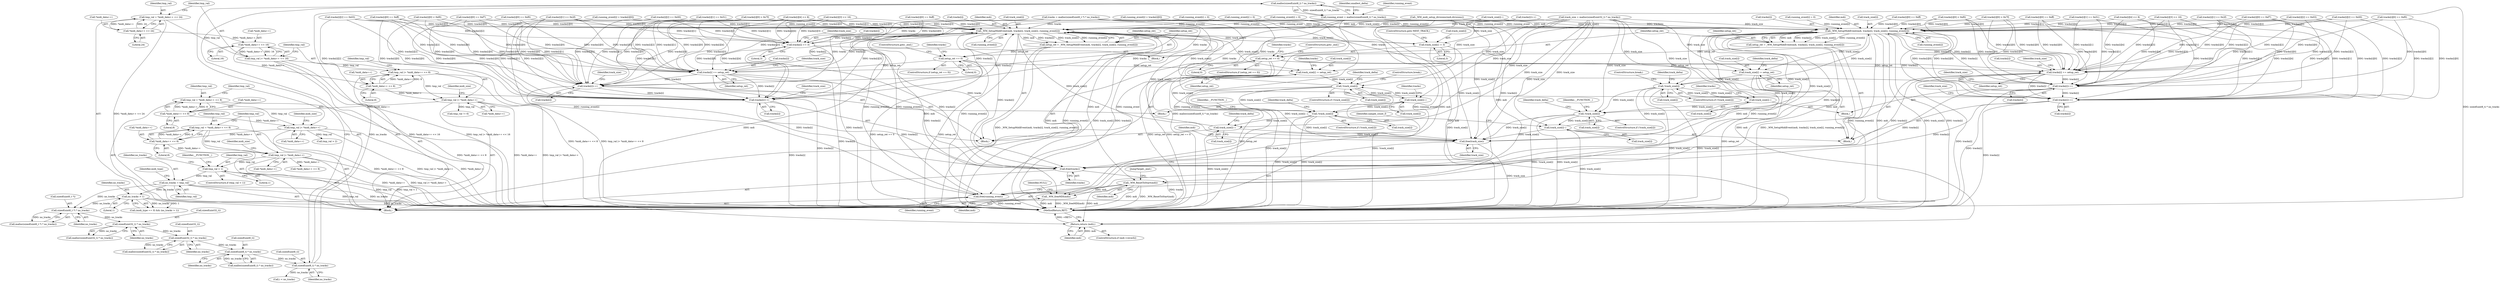 digraph "0_wildmidi_660b513d99bced8783a4a5984ac2f742c74ebbdd_1@API" {
"1000426" [label="(Call,malloc(sizeof(uint8_t) * no_tracks))"];
"1000427" [label="(Call,sizeof(uint8_t) * no_tracks)"];
"1000420" [label="(Call,sizeof(uint8_t) * no_tracks)"];
"1000413" [label="(Call,sizeof(uint32_t) * no_tracks)"];
"1000406" [label="(Call,sizeof(uint32_t) * no_tracks)"];
"1000399" [label="(Call,sizeof(uint8_t *) * no_tracks)"];
"1000337" [label="(Call,no_tracks = tmp_val)"];
"1000325" [label="(Call,tmp_val < 1)"];
"1000316" [label="(Call,tmp_val |= *midi_data++)"];
"1000309" [label="(Call,tmp_val = *midi_data++ << 8)"];
"1000311" [label="(Call,*midi_data++ << 8)"];
"1000285" [label="(Call,tmp_val |= *midi_data++)"];
"1000278" [label="(Call,tmp_val = *midi_data++ << 8)"];
"1000280" [label="(Call,*midi_data++ << 8)"];
"1000257" [label="(Call,tmp_val |= *midi_data++)"];
"1000250" [label="(Call,tmp_val |= *midi_data++ << 8)"];
"1000243" [label="(Call,tmp_val |= *midi_data++ << 16)"];
"1000236" [label="(Call,tmp_val = *midi_data++ << 24)"];
"1000238" [label="(Call,*midi_data++ << 24)"];
"1000245" [label="(Call,*midi_data++ << 16)"];
"1000252" [label="(Call,*midi_data++ << 8)"];
"1000345" [label="(Call,no_tracks > 1)"];
"1000424" [label="(Call,running_event = malloc(sizeof(uint8_t) * no_tracks))"];
"1000784" [label="(Call,_WM_SetupMidiEvent(mdi, tracks[i], track_size[i], running_event[i]))"];
"1000782" [label="(Call,setup_ret = _WM_SetupMidiEvent(mdi, tracks[i], track_size[i], running_event[i]))"];
"1000796" [label="(Call,setup_ret == 0)"];
"1000955" [label="(Call,tracks[i] += setup_ret)"];
"1000997" [label="(Call,tracks[i]++)"];
"1001040" [label="(Call,tracks[i]++)"];
"1001519" [label="(Call,free(tracks))"];
"1000960" [label="(Call,track_size[i] -= setup_ret)"];
"1000976" [label="(Call,!track_size[i])"];
"1001001" [label="(Call,track_size[i]--)"];
"1001012" [label="(Call,!track_size[i])"];
"1001044" [label="(Call,track_size[i]--)"];
"1001521" [label="(Call,free(track_size))"];
"1000884" [label="(Call,tracks[i] += 3)"];
"1000889" [label="(Call,track_size[i] -= 3)"];
"1001508" [label="(Call,_WM_ResetToStart(mdi))"];
"1001527" [label="(Return,return (mdi);)"];
"1001529" [label="(Call,_WM_freeMDI(mdi))"];
"1001517" [label="(Call,free(running_event))"];
"1001147" [label="(Call,_WM_SetupMidiEvent(mdi, tracks[i], track_size[i], running_event[i]))"];
"1001145" [label="(Call,setup_ret = _WM_SetupMidiEvent(mdi, tracks[i], track_size[i], running_event[i]))"];
"1001159" [label="(Call,setup_ret == 0)"];
"1001306" [label="(Call,tracks[i] += setup_ret)"];
"1001353" [label="(Call,tracks[i]++)"];
"1001396" [label="(Call,tracks[i]++)"];
"1001311" [label="(Call,track_size[i] -= setup_ret)"];
"1001332" [label="(Call,!track_size[i])"];
"1001357" [label="(Call,track_size[i]--)"];
"1001368" [label="(Call,!track_size[i])"];
"1001400" [label="(Call,track_size[i]--)"];
"1000423" [label="(Identifier,no_tracks)"];
"1000869" [label="(Call,tracks[i][2] == 0x00)"];
"1000263" [label="(Identifier,midi_size)"];
"1001519" [label="(Call,free(tracks))"];
"1001525" [label="(Identifier,mdi)"];
"1001160" [label="(Identifier,setup_ret)"];
"1001312" [label="(Call,track_size[i])"];
"1000249" [label="(Literal,16)"];
"1000245" [label="(Call,*midi_data++ << 16)"];
"1000393" [label="(Call,_WM_midi_setup_divisions(mdi,divisions))"];
"1000645" [label="(Call,track_size[i]--)"];
"1000960" [label="(Call,track_size[i] -= setup_ret)"];
"1001147" [label="(Call,_WM_SetupMidiEvent(mdi, tracks[i], track_size[i], running_event[i]))"];
"1000257" [label="(Call,tmp_val |= *midi_data++)"];
"1000250" [label="(Call,tmp_val |= *midi_data++ << 8)"];
"1001201" [label="(Call,tracks[i][0] == 0xf7)"];
"1001520" [label="(Identifier,tracks)"];
"1000280" [label="(Call,*midi_data++ << 8)"];
"1000406" [label="(Call,sizeof(uint32_t) * no_tracks)"];
"1001148" [label="(Identifier,mdi)"];
"1001530" [label="(Identifier,mdi)"];
"1000266" [label="(Call,tmp_val != 6)"];
"1001152" [label="(Call,track_size[i])"];
"1001527" [label="(Return,return (mdi);)"];
"1001333" [label="(Call,track_size[i])"];
"1001358" [label="(Call,track_size[i])"];
"1000291" [label="(Identifier,midi_size)"];
"1000831" [label="(Call,tracks[i][0] == 0xf0)"];
"1001217" [label="(Call,tracks[i][0] == 0xff)"];
"1000281" [label="(Call,*midi_data++)"];
"1001149" [label="(Call,tracks[i])"];
"1001050" [label="(Identifier,track_delta)"];
"1000407" [label="(Call,sizeof(uint32_t))"];
"1000795" [label="(ControlStructure,if (setup_ret == 0))"];
"1001026" [label="(Identifier,track_delta)"];
"1000345" [label="(Call,no_tracks > 1)"];
"1000854" [label="(Call,tracks[i][0] == 0xff)"];
"1000396" [label="(Call,tracks = malloc(sizeof(uint8_t *) * no_tracks))"];
"1000398" [label="(Call,malloc(sizeof(uint8_t *) * no_tracks))"];
"1000312" [label="(Call,*midi_data++)"];
"1000239" [label="(Call,*midi_data++)"];
"1001257" [label="(Call,tracks[i][1] == 0x51)"];
"1000419" [label="(Call,malloc(sizeof(uint8_t) * no_tracks))"];
"1000426" [label="(Call,malloc(sizeof(uint8_t) * no_tracks))"];
"1000278" [label="(Call,tmp_val = *midi_data++ << 8)"];
"1000898" [label="(Call,tracks[i][0] == 0xff)"];
"1000964" [label="(Identifier,setup_ret)"];
"1001523" [label="(ControlStructure,if (mdi->reverb))"];
"1000327" [label="(Literal,1)"];
"1000876" [label="(Block,)"];
"1000438" [label="(Call,i < no_tracks)"];
"1000789" [label="(Call,track_size[i])"];
"1001400" [label="(Call,track_size[i]--)"];
"1001405" [label="(Identifier,sample_count_f)"];
"1000805" [label="(Identifier,tracks)"];
"1001012" [label="(Call,!track_size[i])"];
"1000123" [label="(Block,)"];
"1001144" [label="(Block,)"];
"1000974" [label="(Block,)"];
"1001018" [label="(Identifier,__FUNCTION__)"];
"1000430" [label="(Identifier,no_tracks)"];
"1001310" [label="(Identifier,setup_ret)"];
"1001509" [label="(Identifier,mdi)"];
"1000959" [label="(Identifier,setup_ret)"];
"1000243" [label="(Call,tmp_val |= *midi_data++ << 16)"];
"1000961" [label="(Call,track_size[i])"];
"1001264" [label="(Call,tracks[i][2] == 0x03)"];
"1000913" [label="(Call,tracks[i][2] == 0x03)"];
"1001521" [label="(Call,free(track_size))"];
"1001040" [label="(Call,tracks[i]++)"];
"1000294" [label="(Call,tmp_val > 2)"];
"1001396" [label="(Call,tracks[i]++)"];
"1001163" [label="(ControlStructure,goto _end;)"];
"1000782" [label="(Call,setup_ret = _WM_SetupMidiEvent(mdi, tracks[i], track_size[i], running_event[i]))"];
"1000286" [label="(Identifier,tmp_val)"];
"1000784" [label="(Call,_WM_SetupMidiEvent(mdi, tracks[i], track_size[i], running_event[i]))"];
"1000811" [label="(Call,tracks[i][0] < 0xf0)"];
"1001138" [label="(Call,running_event[i] = 0)"];
"1001354" [label="(Call,tracks[i])"];
"1001339" [label="(Identifier,track_delta)"];
"1001311" [label="(Call,track_size[i] -= setup_ret)"];
"1000339" [label="(Identifier,tmp_val)"];
"1000236" [label="(Call,tmp_val = *midi_data++ << 24)"];
"1000309" [label="(Call,tmp_val = *midi_data++ << 8)"];
"1001155" [label="(Call,running_event[i])"];
"1000889" [label="(Call,track_size[i] -= 3)"];
"1001533" [label="(MethodReturn,RET)"];
"1000318" [label="(Call,*midi_data++)"];
"1000862" [label="(Call,tracks[i][1] == 0x2f)"];
"1000412" [label="(Call,malloc(sizeof(uint32_t) * no_tracks))"];
"1001528" [label="(Identifier,mdi)"];
"1001161" [label="(Literal,0)"];
"1000427" [label="(Call,sizeof(uint8_t) * no_tracks)"];
"1000432" [label="(Identifier,smallest_delta)"];
"1000359" [label="(Call,*midi_data++ << 8)"];
"1000346" [label="(Identifier,no_tracks)"];
"1000399" [label="(Call,sizeof(uint8_t *) * no_tracks)"];
"1000284" [label="(Literal,8)"];
"1001307" [label="(Call,tracks[i])"];
"1000343" [label="(Identifier,midi_type)"];
"1000287" [label="(Call,*midi_data++)"];
"1001529" [label="(Call,_WM_freeMDI(mdi))"];
"1000259" [label="(Call,*midi_data++)"];
"1001397" [label="(Call,tracks[i])"];
"1001401" [label="(Call,track_size[i])"];
"1000797" [label="(Identifier,setup_ret)"];
"1001174" [label="(Call,tracks[i][0] < 0xf0)"];
"1000244" [label="(Identifier,tmp_val)"];
"1000237" [label="(Identifier,tmp_val)"];
"1000846" [label="(Call,running_event[i] = 0)"];
"1000421" [label="(Call,sizeof(uint8_t))"];
"1000906" [label="(Call,tracks[i][1] == 0x51)"];
"1001306" [label="(Call,tracks[i] += setup_ret)"];
"1000975" [label="(ControlStructure,if (!track_size[i]))"];
"1001045" [label="(Call,track_size[i])"];
"1001165" [label="(Call,tracks[i][0] > 0x7f)"];
"1000890" [label="(Call,track_size[i])"];
"1000251" [label="(Identifier,tmp_val)"];
"1001249" [label="(Call,tracks[i][0] == 0xff)"];
"1000324" [label="(ControlStructure,if (tmp_val < 1))"];
"1000403" [label="(Call,track_size = malloc(sizeof(uint32_t) * no_tracks))"];
"1001283" [label="(Call,tracks[i][4] << 8)"];
"1001159" [label="(Call,setup_ret == 0)"];
"1000792" [label="(Call,running_event[i])"];
"1001359" [label="(Identifier,track_size)"];
"1001041" [label="(Call,tracks[i])"];
"1000311" [label="(Call,*midi_data++ << 8)"];
"1001364" [label="(Identifier,tracks)"];
"1001368" [label="(Call,!track_size[i])"];
"1000424" [label="(Call,running_event = malloc(sizeof(uint8_t) * no_tracks))"];
"1000413" [label="(Call,sizeof(uint32_t) * no_tracks)"];
"1001001" [label="(Call,track_size[i]--)"];
"1000315" [label="(Literal,8)"];
"1000279" [label="(Identifier,tmp_val)"];
"1000317" [label="(Identifier,tmp_val)"];
"1000786" [label="(Call,tracks[i])"];
"1000800" [label="(ControlStructure,goto _end;)"];
"1001331" [label="(ControlStructure,if (!track_size[i]))"];
"1000798" [label="(Literal,0)"];
"1001046" [label="(Identifier,track_size)"];
"1001275" [label="(Call,tracks[i][3] << 16)"];
"1000641" [label="(Call,tracks[i]++)"];
"1001510" [label="(JumpTarget,_end:)"];
"1001044" [label="(Call,track_size[i]--)"];
"1000891" [label="(Identifier,track_size)"];
"1000256" [label="(Literal,8)"];
"1000338" [label="(Identifier,no_tracks)"];
"1000330" [label="(Identifier,__FUNCTION__)"];
"1000322" [label="(Identifier,midi_size)"];
"1000888" [label="(Literal,3)"];
"1000783" [label="(Identifier,setup_ret)"];
"1001532" [label="(Identifier,NULL)"];
"1000956" [label="(Call,tracks[i])"];
"1001313" [label="(Identifier,track_size)"];
"1000583" [label="(Call,running_event[i] = 0)"];
"1001382" [label="(Identifier,track_delta)"];
"1000310" [label="(Identifier,tmp_val)"];
"1001318" [label="(Identifier,track_delta)"];
"1000819" [label="(Call,running_event[i] = tracks[i][0])"];
"1001332" [label="(Call,!track_size[i])"];
"1001402" [label="(Identifier,track_size)"];
"1001146" [label="(Identifier,setup_ret)"];
"1000983" [label="(Identifier,track_delta)"];
"1001225" [label="(Call,tracks[i][1] == 0x2f)"];
"1000932" [label="(Call,tracks[i][4] << 8)"];
"1001002" [label="(Call,track_size[i])"];
"1000325" [label="(Call,tmp_val < 1)"];
"1000796" [label="(Call,setup_ret == 0)"];
"1000977" [label="(Call,track_size[i])"];
"1000409" [label="(Identifier,no_tracks)"];
"1000253" [label="(Call,*midi_data++)"];
"1001336" [label="(ControlStructure,break;)"];
"1001315" [label="(Identifier,setup_ret)"];
"1001357" [label="(Call,track_size[i]--)"];
"1001517" [label="(Call,free(running_event))"];
"1001330" [label="(Block,)"];
"1001518" [label="(Identifier,running_event)"];
"1000246" [label="(Call,*midi_data++)"];
"1001168" [label="(Identifier,tracks)"];
"1000969" [label="(Identifier,tracks)"];
"1000781" [label="(Block,)"];
"1000976" [label="(Call,!track_size[i])"];
"1001232" [label="(Call,tracks[i][2] == 0x00)"];
"1000326" [label="(Identifier,tmp_val)"];
"1001367" [label="(ControlStructure,if (!track_size[i]))"];
"1000980" [label="(ControlStructure,break;)"];
"1000894" [label="(ControlStructure,goto NEXT_TRACK;)"];
"1000785" [label="(Identifier,mdi)"];
"1001158" [label="(ControlStructure,if (setup_ret == 0))"];
"1000425" [label="(Identifier,running_event)"];
"1000416" [label="(Identifier,no_tracks)"];
"1000924" [label="(Call,tracks[i][3] << 16)"];
"1001194" [label="(Call,tracks[i][0] == 0xf0)"];
"1000402" [label="(Identifier,no_tracks)"];
"1000884" [label="(Call,tracks[i] += 3)"];
"1000893" [label="(Literal,3)"];
"1000838" [label="(Call,tracks[i][0] == 0xf7)"];
"1001013" [label="(Call,track_size[i])"];
"1001008" [label="(Identifier,tracks)"];
"1000242" [label="(Literal,24)"];
"1000802" [label="(Call,tracks[i][0] > 0x7f)"];
"1000962" [label="(Identifier,track_size)"];
"1000258" [label="(Identifier,tmp_val)"];
"1000885" [label="(Call,tracks[i])"];
"1001508" [label="(Call,_WM_ResetToStart(mdi))"];
"1000341" [label="(Call,(midi_type == 0) && (no_tracks > 1))"];
"1001011" [label="(ControlStructure,if (!track_size[i]))"];
"1001374" [label="(Identifier,__FUNCTION__)"];
"1000428" [label="(Call,sizeof(uint8_t))"];
"1001182" [label="(Call,running_event[i] = tracks[i][0])"];
"1000238" [label="(Call,*midi_data++ << 24)"];
"1001353" [label="(Call,tracks[i]++)"];
"1000400" [label="(Call,sizeof(uint8_t *))"];
"1000337" [label="(Call,no_tracks = tmp_val)"];
"1000347" [label="(Literal,1)"];
"1001522" [label="(Identifier,track_size)"];
"1000414" [label="(Call,sizeof(uint32_t))"];
"1000316" [label="(Call,tmp_val |= *midi_data++)"];
"1000285" [label="(Call,tmp_val |= *midi_data++)"];
"1000252" [label="(Call,*midi_data++ << 8)"];
"1000997" [label="(Call,tracks[i]++)"];
"1001369" [label="(Call,track_size[i])"];
"1001145" [label="(Call,setup_ret = _WM_SetupMidiEvent(mdi, tracks[i], track_size[i], running_event[i]))"];
"1001209" [label="(Call,running_event[i] = 0)"];
"1000420" [label="(Call,sizeof(uint8_t) * no_tracks)"];
"1000998" [label="(Call,tracks[i])"];
"1000955" [label="(Call,tracks[i] += setup_ret)"];
"1001003" [label="(Identifier,track_size)"];
"1000405" [label="(Call,malloc(sizeof(uint32_t) * no_tracks))"];
"1000426" -> "1000424"  [label="AST: "];
"1000426" -> "1000427"  [label="CFG: "];
"1000427" -> "1000426"  [label="AST: "];
"1000424" -> "1000426"  [label="CFG: "];
"1000426" -> "1001533"  [label="DDG: sizeof(uint8_t) * no_tracks"];
"1000426" -> "1000424"  [label="DDG: sizeof(uint8_t) * no_tracks"];
"1000427" -> "1000426"  [label="DDG: no_tracks"];
"1000427" -> "1000430"  [label="CFG: "];
"1000428" -> "1000427"  [label="AST: "];
"1000430" -> "1000427"  [label="AST: "];
"1000420" -> "1000427"  [label="DDG: no_tracks"];
"1000427" -> "1000438"  [label="DDG: no_tracks"];
"1000420" -> "1000419"  [label="AST: "];
"1000420" -> "1000423"  [label="CFG: "];
"1000421" -> "1000420"  [label="AST: "];
"1000423" -> "1000420"  [label="AST: "];
"1000419" -> "1000420"  [label="CFG: "];
"1000420" -> "1000419"  [label="DDG: no_tracks"];
"1000413" -> "1000420"  [label="DDG: no_tracks"];
"1000413" -> "1000412"  [label="AST: "];
"1000413" -> "1000416"  [label="CFG: "];
"1000414" -> "1000413"  [label="AST: "];
"1000416" -> "1000413"  [label="AST: "];
"1000412" -> "1000413"  [label="CFG: "];
"1000413" -> "1000412"  [label="DDG: no_tracks"];
"1000406" -> "1000413"  [label="DDG: no_tracks"];
"1000406" -> "1000405"  [label="AST: "];
"1000406" -> "1000409"  [label="CFG: "];
"1000407" -> "1000406"  [label="AST: "];
"1000409" -> "1000406"  [label="AST: "];
"1000405" -> "1000406"  [label="CFG: "];
"1000406" -> "1000405"  [label="DDG: no_tracks"];
"1000399" -> "1000406"  [label="DDG: no_tracks"];
"1000399" -> "1000398"  [label="AST: "];
"1000399" -> "1000402"  [label="CFG: "];
"1000400" -> "1000399"  [label="AST: "];
"1000402" -> "1000399"  [label="AST: "];
"1000398" -> "1000399"  [label="CFG: "];
"1000399" -> "1000398"  [label="DDG: no_tracks"];
"1000337" -> "1000399"  [label="DDG: no_tracks"];
"1000345" -> "1000399"  [label="DDG: no_tracks"];
"1000337" -> "1000123"  [label="AST: "];
"1000337" -> "1000339"  [label="CFG: "];
"1000338" -> "1000337"  [label="AST: "];
"1000339" -> "1000337"  [label="AST: "];
"1000343" -> "1000337"  [label="CFG: "];
"1000337" -> "1001533"  [label="DDG: tmp_val"];
"1000337" -> "1001533"  [label="DDG: no_tracks"];
"1000325" -> "1000337"  [label="DDG: tmp_val"];
"1000337" -> "1000345"  [label="DDG: no_tracks"];
"1000325" -> "1000324"  [label="AST: "];
"1000325" -> "1000327"  [label="CFG: "];
"1000326" -> "1000325"  [label="AST: "];
"1000327" -> "1000325"  [label="AST: "];
"1000330" -> "1000325"  [label="CFG: "];
"1000338" -> "1000325"  [label="CFG: "];
"1000325" -> "1001533"  [label="DDG: tmp_val"];
"1000325" -> "1001533"  [label="DDG: tmp_val < 1"];
"1000316" -> "1000325"  [label="DDG: tmp_val"];
"1000316" -> "1000123"  [label="AST: "];
"1000316" -> "1000318"  [label="CFG: "];
"1000317" -> "1000316"  [label="AST: "];
"1000318" -> "1000316"  [label="AST: "];
"1000322" -> "1000316"  [label="CFG: "];
"1000316" -> "1001533"  [label="DDG: *midi_data++"];
"1000316" -> "1001533"  [label="DDG: tmp_val |= *midi_data++"];
"1000309" -> "1000316"  [label="DDG: tmp_val"];
"1000311" -> "1000316"  [label="DDG: *midi_data++"];
"1000316" -> "1000359"  [label="DDG: *midi_data++"];
"1000309" -> "1000123"  [label="AST: "];
"1000309" -> "1000311"  [label="CFG: "];
"1000310" -> "1000309"  [label="AST: "];
"1000311" -> "1000309"  [label="AST: "];
"1000317" -> "1000309"  [label="CFG: "];
"1000309" -> "1001533"  [label="DDG: *midi_data++ << 8"];
"1000311" -> "1000309"  [label="DDG: *midi_data++"];
"1000311" -> "1000309"  [label="DDG: 8"];
"1000311" -> "1000315"  [label="CFG: "];
"1000312" -> "1000311"  [label="AST: "];
"1000315" -> "1000311"  [label="AST: "];
"1000285" -> "1000311"  [label="DDG: *midi_data++"];
"1000285" -> "1000123"  [label="AST: "];
"1000285" -> "1000287"  [label="CFG: "];
"1000286" -> "1000285"  [label="AST: "];
"1000287" -> "1000285"  [label="AST: "];
"1000291" -> "1000285"  [label="CFG: "];
"1000285" -> "1001533"  [label="DDG: tmp_val |= *midi_data++"];
"1000285" -> "1001533"  [label="DDG: *midi_data++"];
"1000278" -> "1000285"  [label="DDG: tmp_val"];
"1000280" -> "1000285"  [label="DDG: *midi_data++"];
"1000285" -> "1000294"  [label="DDG: tmp_val"];
"1000278" -> "1000123"  [label="AST: "];
"1000278" -> "1000280"  [label="CFG: "];
"1000279" -> "1000278"  [label="AST: "];
"1000280" -> "1000278"  [label="AST: "];
"1000286" -> "1000278"  [label="CFG: "];
"1000278" -> "1001533"  [label="DDG: *midi_data++ << 8"];
"1000280" -> "1000278"  [label="DDG: *midi_data++"];
"1000280" -> "1000278"  [label="DDG: 8"];
"1000280" -> "1000284"  [label="CFG: "];
"1000281" -> "1000280"  [label="AST: "];
"1000284" -> "1000280"  [label="AST: "];
"1000257" -> "1000280"  [label="DDG: *midi_data++"];
"1000257" -> "1000123"  [label="AST: "];
"1000257" -> "1000259"  [label="CFG: "];
"1000258" -> "1000257"  [label="AST: "];
"1000259" -> "1000257"  [label="AST: "];
"1000263" -> "1000257"  [label="CFG: "];
"1000257" -> "1001533"  [label="DDG: *midi_data++"];
"1000257" -> "1001533"  [label="DDG: tmp_val |= *midi_data++"];
"1000250" -> "1000257"  [label="DDG: tmp_val"];
"1000252" -> "1000257"  [label="DDG: *midi_data++"];
"1000257" -> "1000266"  [label="DDG: tmp_val"];
"1000250" -> "1000123"  [label="AST: "];
"1000250" -> "1000252"  [label="CFG: "];
"1000251" -> "1000250"  [label="AST: "];
"1000252" -> "1000250"  [label="AST: "];
"1000258" -> "1000250"  [label="CFG: "];
"1000250" -> "1001533"  [label="DDG: *midi_data++ << 8"];
"1000250" -> "1001533"  [label="DDG: tmp_val |= *midi_data++ << 8"];
"1000243" -> "1000250"  [label="DDG: tmp_val"];
"1000252" -> "1000250"  [label="DDG: *midi_data++"];
"1000252" -> "1000250"  [label="DDG: 8"];
"1000243" -> "1000123"  [label="AST: "];
"1000243" -> "1000245"  [label="CFG: "];
"1000244" -> "1000243"  [label="AST: "];
"1000245" -> "1000243"  [label="AST: "];
"1000251" -> "1000243"  [label="CFG: "];
"1000243" -> "1001533"  [label="DDG: *midi_data++ << 16"];
"1000243" -> "1001533"  [label="DDG: tmp_val |= *midi_data++ << 16"];
"1000236" -> "1000243"  [label="DDG: tmp_val"];
"1000245" -> "1000243"  [label="DDG: *midi_data++"];
"1000245" -> "1000243"  [label="DDG: 16"];
"1000236" -> "1000123"  [label="AST: "];
"1000236" -> "1000238"  [label="CFG: "];
"1000237" -> "1000236"  [label="AST: "];
"1000238" -> "1000236"  [label="AST: "];
"1000244" -> "1000236"  [label="CFG: "];
"1000236" -> "1001533"  [label="DDG: *midi_data++ << 24"];
"1000238" -> "1000236"  [label="DDG: *midi_data++"];
"1000238" -> "1000236"  [label="DDG: 24"];
"1000238" -> "1000242"  [label="CFG: "];
"1000239" -> "1000238"  [label="AST: "];
"1000242" -> "1000238"  [label="AST: "];
"1000238" -> "1000245"  [label="DDG: *midi_data++"];
"1000245" -> "1000249"  [label="CFG: "];
"1000246" -> "1000245"  [label="AST: "];
"1000249" -> "1000245"  [label="AST: "];
"1000245" -> "1000252"  [label="DDG: *midi_data++"];
"1000252" -> "1000256"  [label="CFG: "];
"1000253" -> "1000252"  [label="AST: "];
"1000256" -> "1000252"  [label="AST: "];
"1000345" -> "1000341"  [label="AST: "];
"1000345" -> "1000347"  [label="CFG: "];
"1000346" -> "1000345"  [label="AST: "];
"1000347" -> "1000345"  [label="AST: "];
"1000341" -> "1000345"  [label="CFG: "];
"1000345" -> "1001533"  [label="DDG: no_tracks"];
"1000345" -> "1000341"  [label="DDG: no_tracks"];
"1000345" -> "1000341"  [label="DDG: 1"];
"1000424" -> "1000123"  [label="AST: "];
"1000425" -> "1000424"  [label="AST: "];
"1000432" -> "1000424"  [label="CFG: "];
"1000424" -> "1001533"  [label="DDG: malloc(sizeof(uint8_t) * no_tracks)"];
"1000424" -> "1000784"  [label="DDG: running_event"];
"1000424" -> "1001147"  [label="DDG: running_event"];
"1000424" -> "1001517"  [label="DDG: running_event"];
"1000784" -> "1000782"  [label="AST: "];
"1000784" -> "1000792"  [label="CFG: "];
"1000785" -> "1000784"  [label="AST: "];
"1000786" -> "1000784"  [label="AST: "];
"1000789" -> "1000784"  [label="AST: "];
"1000792" -> "1000784"  [label="AST: "];
"1000782" -> "1000784"  [label="CFG: "];
"1000784" -> "1001533"  [label="DDG: mdi"];
"1000784" -> "1001533"  [label="DDG: running_event[i]"];
"1000784" -> "1001533"  [label="DDG: track_size[i]"];
"1000784" -> "1001533"  [label="DDG: tracks[i]"];
"1000784" -> "1000782"  [label="DDG: mdi"];
"1000784" -> "1000782"  [label="DDG: tracks[i]"];
"1000784" -> "1000782"  [label="DDG: track_size[i]"];
"1000784" -> "1000782"  [label="DDG: running_event[i]"];
"1000393" -> "1000784"  [label="DDG: mdi"];
"1000802" -> "1000784"  [label="DDG: tracks[i][0]"];
"1000997" -> "1000784"  [label="DDG: tracks[i]"];
"1000869" -> "1000784"  [label="DDG: tracks[i][2]"];
"1000924" -> "1000784"  [label="DDG: tracks[i][3]"];
"1000884" -> "1000784"  [label="DDG: tracks[i]"];
"1000831" -> "1000784"  [label="DDG: tracks[i][0]"];
"1000862" -> "1000784"  [label="DDG: tracks[i][1]"];
"1000641" -> "1000784"  [label="DDG: tracks[i]"];
"1000955" -> "1000784"  [label="DDG: tracks[i]"];
"1001040" -> "1000784"  [label="DDG: tracks[i]"];
"1000396" -> "1000784"  [label="DDG: tracks"];
"1000898" -> "1000784"  [label="DDG: tracks[i][0]"];
"1000906" -> "1000784"  [label="DDG: tracks[i][1]"];
"1000854" -> "1000784"  [label="DDG: tracks[i][0]"];
"1000932" -> "1000784"  [label="DDG: tracks[i][4]"];
"1000838" -> "1000784"  [label="DDG: tracks[i][0]"];
"1000913" -> "1000784"  [label="DDG: tracks[i][2]"];
"1000811" -> "1000784"  [label="DDG: tracks[i][0]"];
"1000645" -> "1000784"  [label="DDG: track_size[i]"];
"1001044" -> "1000784"  [label="DDG: track_size[i]"];
"1000403" -> "1000784"  [label="DDG: track_size"];
"1000976" -> "1000784"  [label="DDG: track_size[i]"];
"1000889" -> "1000784"  [label="DDG: track_size[i]"];
"1000819" -> "1000784"  [label="DDG: running_event[i]"];
"1000583" -> "1000784"  [label="DDG: running_event[i]"];
"1000846" -> "1000784"  [label="DDG: running_event[i]"];
"1000784" -> "1000884"  [label="DDG: tracks[i]"];
"1000784" -> "1000889"  [label="DDG: track_size[i]"];
"1000784" -> "1000955"  [label="DDG: tracks[i]"];
"1000784" -> "1000960"  [label="DDG: track_size[i]"];
"1000784" -> "1001508"  [label="DDG: mdi"];
"1000784" -> "1001517"  [label="DDG: running_event[i]"];
"1000784" -> "1001519"  [label="DDG: tracks[i]"];
"1000784" -> "1001521"  [label="DDG: track_size[i]"];
"1000784" -> "1001527"  [label="DDG: mdi"];
"1000784" -> "1001529"  [label="DDG: mdi"];
"1000782" -> "1000781"  [label="AST: "];
"1000783" -> "1000782"  [label="AST: "];
"1000797" -> "1000782"  [label="CFG: "];
"1000782" -> "1001533"  [label="DDG: _WM_SetupMidiEvent(mdi, tracks[i], track_size[i], running_event[i])"];
"1000782" -> "1000796"  [label="DDG: setup_ret"];
"1000796" -> "1000795"  [label="AST: "];
"1000796" -> "1000798"  [label="CFG: "];
"1000797" -> "1000796"  [label="AST: "];
"1000798" -> "1000796"  [label="AST: "];
"1000800" -> "1000796"  [label="CFG: "];
"1000805" -> "1000796"  [label="CFG: "];
"1000796" -> "1001533"  [label="DDG: setup_ret == 0"];
"1000796" -> "1001533"  [label="DDG: setup_ret"];
"1000796" -> "1000955"  [label="DDG: setup_ret"];
"1000796" -> "1000960"  [label="DDG: setup_ret"];
"1000955" -> "1000781"  [label="AST: "];
"1000955" -> "1000959"  [label="CFG: "];
"1000956" -> "1000955"  [label="AST: "];
"1000959" -> "1000955"  [label="AST: "];
"1000962" -> "1000955"  [label="CFG: "];
"1000955" -> "1001533"  [label="DDG: tracks[i]"];
"1000396" -> "1000955"  [label="DDG: tracks"];
"1000802" -> "1000955"  [label="DDG: tracks[i][0]"];
"1000869" -> "1000955"  [label="DDG: tracks[i][2]"];
"1000924" -> "1000955"  [label="DDG: tracks[i][3]"];
"1000831" -> "1000955"  [label="DDG: tracks[i][0]"];
"1000932" -> "1000955"  [label="DDG: tracks[i][4]"];
"1000862" -> "1000955"  [label="DDG: tracks[i][1]"];
"1000898" -> "1000955"  [label="DDG: tracks[i][0]"];
"1000906" -> "1000955"  [label="DDG: tracks[i][1]"];
"1000838" -> "1000955"  [label="DDG: tracks[i][0]"];
"1000913" -> "1000955"  [label="DDG: tracks[i][2]"];
"1000811" -> "1000955"  [label="DDG: tracks[i][0]"];
"1000955" -> "1000997"  [label="DDG: tracks[i]"];
"1000955" -> "1001040"  [label="DDG: tracks[i]"];
"1000955" -> "1001519"  [label="DDG: tracks[i]"];
"1000997" -> "1000974"  [label="AST: "];
"1000997" -> "1000998"  [label="CFG: "];
"1000998" -> "1000997"  [label="AST: "];
"1001003" -> "1000997"  [label="CFG: "];
"1000997" -> "1001533"  [label="DDG: tracks[i]"];
"1000396" -> "1000997"  [label="DDG: tracks"];
"1000802" -> "1000997"  [label="DDG: tracks[i][0]"];
"1000869" -> "1000997"  [label="DDG: tracks[i][2]"];
"1000924" -> "1000997"  [label="DDG: tracks[i][3]"];
"1000831" -> "1000997"  [label="DDG: tracks[i][0]"];
"1000932" -> "1000997"  [label="DDG: tracks[i][4]"];
"1000862" -> "1000997"  [label="DDG: tracks[i][1]"];
"1000898" -> "1000997"  [label="DDG: tracks[i][0]"];
"1000906" -> "1000997"  [label="DDG: tracks[i][1]"];
"1000838" -> "1000997"  [label="DDG: tracks[i][0]"];
"1000913" -> "1000997"  [label="DDG: tracks[i][2]"];
"1000811" -> "1000997"  [label="DDG: tracks[i][0]"];
"1000997" -> "1001040"  [label="DDG: tracks[i]"];
"1000997" -> "1001519"  [label="DDG: tracks[i]"];
"1001040" -> "1000781"  [label="AST: "];
"1001040" -> "1001041"  [label="CFG: "];
"1001041" -> "1001040"  [label="AST: "];
"1001046" -> "1001040"  [label="CFG: "];
"1001040" -> "1001533"  [label="DDG: tracks[i]"];
"1000396" -> "1001040"  [label="DDG: tracks"];
"1000802" -> "1001040"  [label="DDG: tracks[i][0]"];
"1000869" -> "1001040"  [label="DDG: tracks[i][2]"];
"1000924" -> "1001040"  [label="DDG: tracks[i][3]"];
"1000831" -> "1001040"  [label="DDG: tracks[i][0]"];
"1000932" -> "1001040"  [label="DDG: tracks[i][4]"];
"1000862" -> "1001040"  [label="DDG: tracks[i][1]"];
"1000898" -> "1001040"  [label="DDG: tracks[i][0]"];
"1000906" -> "1001040"  [label="DDG: tracks[i][1]"];
"1000838" -> "1001040"  [label="DDG: tracks[i][0]"];
"1000913" -> "1001040"  [label="DDG: tracks[i][2]"];
"1000811" -> "1001040"  [label="DDG: tracks[i][0]"];
"1001040" -> "1001519"  [label="DDG: tracks[i]"];
"1001519" -> "1000123"  [label="AST: "];
"1001519" -> "1001520"  [label="CFG: "];
"1001520" -> "1001519"  [label="AST: "];
"1001522" -> "1001519"  [label="CFG: "];
"1001519" -> "1001533"  [label="DDG: tracks"];
"1000884" -> "1001519"  [label="DDG: tracks[i]"];
"1001306" -> "1001519"  [label="DDG: tracks[i]"];
"1000396" -> "1001519"  [label="DDG: tracks"];
"1001353" -> "1001519"  [label="DDG: tracks[i]"];
"1001396" -> "1001519"  [label="DDG: tracks[i]"];
"1001147" -> "1001519"  [label="DDG: tracks[i]"];
"1000641" -> "1001519"  [label="DDG: tracks[i]"];
"1000960" -> "1000781"  [label="AST: "];
"1000960" -> "1000964"  [label="CFG: "];
"1000961" -> "1000960"  [label="AST: "];
"1000964" -> "1000960"  [label="AST: "];
"1000969" -> "1000960"  [label="CFG: "];
"1000960" -> "1001533"  [label="DDG: setup_ret"];
"1000403" -> "1000960"  [label="DDG: track_size"];
"1000960" -> "1000976"  [label="DDG: track_size[i]"];
"1000960" -> "1001012"  [label="DDG: track_size[i]"];
"1000976" -> "1000975"  [label="AST: "];
"1000976" -> "1000977"  [label="CFG: "];
"1000977" -> "1000976"  [label="AST: "];
"1000980" -> "1000976"  [label="CFG: "];
"1000983" -> "1000976"  [label="CFG: "];
"1000976" -> "1001533"  [label="DDG: track_size[i]"];
"1000976" -> "1001533"  [label="DDG: !track_size[i]"];
"1000403" -> "1000976"  [label="DDG: track_size"];
"1001001" -> "1000976"  [label="DDG: track_size[i]"];
"1000976" -> "1001001"  [label="DDG: track_size[i]"];
"1000976" -> "1001012"  [label="DDG: track_size[i]"];
"1000976" -> "1001521"  [label="DDG: track_size[i]"];
"1001001" -> "1000974"  [label="AST: "];
"1001001" -> "1001002"  [label="CFG: "];
"1001002" -> "1001001"  [label="AST: "];
"1001008" -> "1001001"  [label="CFG: "];
"1000403" -> "1001001"  [label="DDG: track_size"];
"1001001" -> "1001012"  [label="DDG: track_size[i]"];
"1001012" -> "1001011"  [label="AST: "];
"1001012" -> "1001013"  [label="CFG: "];
"1001013" -> "1001012"  [label="AST: "];
"1001018" -> "1001012"  [label="CFG: "];
"1001026" -> "1001012"  [label="CFG: "];
"1001012" -> "1001533"  [label="DDG: !track_size[i]"];
"1001012" -> "1001533"  [label="DDG: track_size[i]"];
"1000403" -> "1001012"  [label="DDG: track_size"];
"1001012" -> "1001044"  [label="DDG: track_size[i]"];
"1001012" -> "1001521"  [label="DDG: track_size[i]"];
"1001044" -> "1000781"  [label="AST: "];
"1001044" -> "1001045"  [label="CFG: "];
"1001045" -> "1001044"  [label="AST: "];
"1001050" -> "1001044"  [label="CFG: "];
"1001044" -> "1001533"  [label="DDG: track_size[i]"];
"1000403" -> "1001044"  [label="DDG: track_size"];
"1001044" -> "1001521"  [label="DDG: track_size[i]"];
"1001521" -> "1000123"  [label="AST: "];
"1001521" -> "1001522"  [label="CFG: "];
"1001522" -> "1001521"  [label="AST: "];
"1001525" -> "1001521"  [label="CFG: "];
"1001521" -> "1001533"  [label="DDG: track_size"];
"1001332" -> "1001521"  [label="DDG: track_size[i]"];
"1000645" -> "1001521"  [label="DDG: track_size[i]"];
"1000403" -> "1001521"  [label="DDG: track_size"];
"1001147" -> "1001521"  [label="DDG: track_size[i]"];
"1001400" -> "1001521"  [label="DDG: track_size[i]"];
"1001368" -> "1001521"  [label="DDG: track_size[i]"];
"1000889" -> "1001521"  [label="DDG: track_size[i]"];
"1000884" -> "1000876"  [label="AST: "];
"1000884" -> "1000888"  [label="CFG: "];
"1000885" -> "1000884"  [label="AST: "];
"1000888" -> "1000884"  [label="AST: "];
"1000891" -> "1000884"  [label="CFG: "];
"1000884" -> "1001533"  [label="DDG: tracks[i]"];
"1000396" -> "1000884"  [label="DDG: tracks"];
"1000869" -> "1000884"  [label="DDG: tracks[i][2]"];
"1000924" -> "1000884"  [label="DDG: tracks[i][3]"];
"1000906" -> "1000884"  [label="DDG: tracks[i][1]"];
"1000862" -> "1000884"  [label="DDG: tracks[i][1]"];
"1000913" -> "1000884"  [label="DDG: tracks[i][2]"];
"1000854" -> "1000884"  [label="DDG: tracks[i][0]"];
"1000932" -> "1000884"  [label="DDG: tracks[i][4]"];
"1000889" -> "1000876"  [label="AST: "];
"1000889" -> "1000893"  [label="CFG: "];
"1000890" -> "1000889"  [label="AST: "];
"1000893" -> "1000889"  [label="AST: "];
"1000894" -> "1000889"  [label="CFG: "];
"1000889" -> "1001533"  [label="DDG: track_size[i]"];
"1000403" -> "1000889"  [label="DDG: track_size"];
"1001508" -> "1000123"  [label="AST: "];
"1001508" -> "1001509"  [label="CFG: "];
"1001509" -> "1001508"  [label="AST: "];
"1001510" -> "1001508"  [label="CFG: "];
"1001508" -> "1001533"  [label="DDG: mdi"];
"1001508" -> "1001533"  [label="DDG: _WM_ResetToStart(mdi)"];
"1000393" -> "1001508"  [label="DDG: mdi"];
"1001147" -> "1001508"  [label="DDG: mdi"];
"1001508" -> "1001527"  [label="DDG: mdi"];
"1001508" -> "1001529"  [label="DDG: mdi"];
"1001527" -> "1001523"  [label="AST: "];
"1001527" -> "1001528"  [label="CFG: "];
"1001528" -> "1001527"  [label="AST: "];
"1001533" -> "1001527"  [label="CFG: "];
"1001527" -> "1001533"  [label="DDG: <RET>"];
"1001528" -> "1001527"  [label="DDG: mdi"];
"1000393" -> "1001527"  [label="DDG: mdi"];
"1001147" -> "1001527"  [label="DDG: mdi"];
"1001529" -> "1000123"  [label="AST: "];
"1001529" -> "1001530"  [label="CFG: "];
"1001530" -> "1001529"  [label="AST: "];
"1001532" -> "1001529"  [label="CFG: "];
"1001529" -> "1001533"  [label="DDG: mdi"];
"1001529" -> "1001533"  [label="DDG: _WM_freeMDI(mdi)"];
"1000393" -> "1001529"  [label="DDG: mdi"];
"1001147" -> "1001529"  [label="DDG: mdi"];
"1001517" -> "1000123"  [label="AST: "];
"1001517" -> "1001518"  [label="CFG: "];
"1001518" -> "1001517"  [label="AST: "];
"1001520" -> "1001517"  [label="CFG: "];
"1001517" -> "1001533"  [label="DDG: running_event"];
"1000819" -> "1001517"  [label="DDG: running_event[i]"];
"1000583" -> "1001517"  [label="DDG: running_event[i]"];
"1001182" -> "1001517"  [label="DDG: running_event[i]"];
"1000846" -> "1001517"  [label="DDG: running_event[i]"];
"1001209" -> "1001517"  [label="DDG: running_event[i]"];
"1001147" -> "1001517"  [label="DDG: running_event[i]"];
"1001147" -> "1001145"  [label="AST: "];
"1001147" -> "1001155"  [label="CFG: "];
"1001148" -> "1001147"  [label="AST: "];
"1001149" -> "1001147"  [label="AST: "];
"1001152" -> "1001147"  [label="AST: "];
"1001155" -> "1001147"  [label="AST: "];
"1001145" -> "1001147"  [label="CFG: "];
"1001147" -> "1001533"  [label="DDG: running_event[i]"];
"1001147" -> "1001533"  [label="DDG: mdi"];
"1001147" -> "1001533"  [label="DDG: track_size[i]"];
"1001147" -> "1001533"  [label="DDG: tracks[i]"];
"1001147" -> "1001145"  [label="DDG: mdi"];
"1001147" -> "1001145"  [label="DDG: tracks[i]"];
"1001147" -> "1001145"  [label="DDG: track_size[i]"];
"1001147" -> "1001145"  [label="DDG: running_event[i]"];
"1000393" -> "1001147"  [label="DDG: mdi"];
"1001264" -> "1001147"  [label="DDG: tracks[i][2]"];
"1000396" -> "1001147"  [label="DDG: tracks"];
"1001165" -> "1001147"  [label="DDG: tracks[i][0]"];
"1001257" -> "1001147"  [label="DDG: tracks[i][1]"];
"1001217" -> "1001147"  [label="DDG: tracks[i][0]"];
"1001232" -> "1001147"  [label="DDG: tracks[i][2]"];
"1001201" -> "1001147"  [label="DDG: tracks[i][0]"];
"1001275" -> "1001147"  [label="DDG: tracks[i][3]"];
"1001249" -> "1001147"  [label="DDG: tracks[i][0]"];
"1001306" -> "1001147"  [label="DDG: tracks[i]"];
"1001225" -> "1001147"  [label="DDG: tracks[i][1]"];
"1001283" -> "1001147"  [label="DDG: tracks[i][4]"];
"1001194" -> "1001147"  [label="DDG: tracks[i][0]"];
"1001353" -> "1001147"  [label="DDG: tracks[i]"];
"1001396" -> "1001147"  [label="DDG: tracks[i]"];
"1000641" -> "1001147"  [label="DDG: tracks[i]"];
"1001174" -> "1001147"  [label="DDG: tracks[i][0]"];
"1001332" -> "1001147"  [label="DDG: track_size[i]"];
"1000645" -> "1001147"  [label="DDG: track_size[i]"];
"1000403" -> "1001147"  [label="DDG: track_size"];
"1001400" -> "1001147"  [label="DDG: track_size[i]"];
"1001138" -> "1001147"  [label="DDG: running_event[i]"];
"1001182" -> "1001147"  [label="DDG: running_event[i]"];
"1001209" -> "1001147"  [label="DDG: running_event[i]"];
"1001147" -> "1001306"  [label="DDG: tracks[i]"];
"1001147" -> "1001311"  [label="DDG: track_size[i]"];
"1001145" -> "1001144"  [label="AST: "];
"1001146" -> "1001145"  [label="AST: "];
"1001160" -> "1001145"  [label="CFG: "];
"1001145" -> "1001533"  [label="DDG: _WM_SetupMidiEvent(mdi, tracks[i], track_size[i], running_event[i])"];
"1001145" -> "1001159"  [label="DDG: setup_ret"];
"1001159" -> "1001158"  [label="AST: "];
"1001159" -> "1001161"  [label="CFG: "];
"1001160" -> "1001159"  [label="AST: "];
"1001161" -> "1001159"  [label="AST: "];
"1001163" -> "1001159"  [label="CFG: "];
"1001168" -> "1001159"  [label="CFG: "];
"1001159" -> "1001533"  [label="DDG: setup_ret"];
"1001159" -> "1001533"  [label="DDG: setup_ret == 0"];
"1001159" -> "1001306"  [label="DDG: setup_ret"];
"1001159" -> "1001311"  [label="DDG: setup_ret"];
"1001306" -> "1001144"  [label="AST: "];
"1001306" -> "1001310"  [label="CFG: "];
"1001307" -> "1001306"  [label="AST: "];
"1001310" -> "1001306"  [label="AST: "];
"1001313" -> "1001306"  [label="CFG: "];
"1001306" -> "1001533"  [label="DDG: tracks[i]"];
"1001264" -> "1001306"  [label="DDG: tracks[i][2]"];
"1000396" -> "1001306"  [label="DDG: tracks"];
"1001165" -> "1001306"  [label="DDG: tracks[i][0]"];
"1001257" -> "1001306"  [label="DDG: tracks[i][1]"];
"1001232" -> "1001306"  [label="DDG: tracks[i][2]"];
"1001201" -> "1001306"  [label="DDG: tracks[i][0]"];
"1001275" -> "1001306"  [label="DDG: tracks[i][3]"];
"1001249" -> "1001306"  [label="DDG: tracks[i][0]"];
"1001225" -> "1001306"  [label="DDG: tracks[i][1]"];
"1001283" -> "1001306"  [label="DDG: tracks[i][4]"];
"1001194" -> "1001306"  [label="DDG: tracks[i][0]"];
"1001174" -> "1001306"  [label="DDG: tracks[i][0]"];
"1001306" -> "1001353"  [label="DDG: tracks[i]"];
"1001306" -> "1001396"  [label="DDG: tracks[i]"];
"1001353" -> "1001330"  [label="AST: "];
"1001353" -> "1001354"  [label="CFG: "];
"1001354" -> "1001353"  [label="AST: "];
"1001359" -> "1001353"  [label="CFG: "];
"1001353" -> "1001533"  [label="DDG: tracks[i]"];
"1001264" -> "1001353"  [label="DDG: tracks[i][2]"];
"1000396" -> "1001353"  [label="DDG: tracks"];
"1001165" -> "1001353"  [label="DDG: tracks[i][0]"];
"1001257" -> "1001353"  [label="DDG: tracks[i][1]"];
"1001232" -> "1001353"  [label="DDG: tracks[i][2]"];
"1001201" -> "1001353"  [label="DDG: tracks[i][0]"];
"1001275" -> "1001353"  [label="DDG: tracks[i][3]"];
"1001249" -> "1001353"  [label="DDG: tracks[i][0]"];
"1001225" -> "1001353"  [label="DDG: tracks[i][1]"];
"1001283" -> "1001353"  [label="DDG: tracks[i][4]"];
"1001194" -> "1001353"  [label="DDG: tracks[i][0]"];
"1001174" -> "1001353"  [label="DDG: tracks[i][0]"];
"1001353" -> "1001396"  [label="DDG: tracks[i]"];
"1001396" -> "1001144"  [label="AST: "];
"1001396" -> "1001397"  [label="CFG: "];
"1001397" -> "1001396"  [label="AST: "];
"1001402" -> "1001396"  [label="CFG: "];
"1001396" -> "1001533"  [label="DDG: tracks[i]"];
"1001264" -> "1001396"  [label="DDG: tracks[i][2]"];
"1000396" -> "1001396"  [label="DDG: tracks"];
"1001165" -> "1001396"  [label="DDG: tracks[i][0]"];
"1001257" -> "1001396"  [label="DDG: tracks[i][1]"];
"1001232" -> "1001396"  [label="DDG: tracks[i][2]"];
"1001201" -> "1001396"  [label="DDG: tracks[i][0]"];
"1001275" -> "1001396"  [label="DDG: tracks[i][3]"];
"1001249" -> "1001396"  [label="DDG: tracks[i][0]"];
"1001225" -> "1001396"  [label="DDG: tracks[i][1]"];
"1001283" -> "1001396"  [label="DDG: tracks[i][4]"];
"1001194" -> "1001396"  [label="DDG: tracks[i][0]"];
"1001174" -> "1001396"  [label="DDG: tracks[i][0]"];
"1001311" -> "1001144"  [label="AST: "];
"1001311" -> "1001315"  [label="CFG: "];
"1001312" -> "1001311"  [label="AST: "];
"1001315" -> "1001311"  [label="AST: "];
"1001318" -> "1001311"  [label="CFG: "];
"1001311" -> "1001533"  [label="DDG: setup_ret"];
"1000403" -> "1001311"  [label="DDG: track_size"];
"1001311" -> "1001332"  [label="DDG: track_size[i]"];
"1001311" -> "1001368"  [label="DDG: track_size[i]"];
"1001332" -> "1001331"  [label="AST: "];
"1001332" -> "1001333"  [label="CFG: "];
"1001333" -> "1001332"  [label="AST: "];
"1001336" -> "1001332"  [label="CFG: "];
"1001339" -> "1001332"  [label="CFG: "];
"1001332" -> "1001533"  [label="DDG: track_size[i]"];
"1001332" -> "1001533"  [label="DDG: !track_size[i]"];
"1000403" -> "1001332"  [label="DDG: track_size"];
"1001357" -> "1001332"  [label="DDG: track_size[i]"];
"1001332" -> "1001357"  [label="DDG: track_size[i]"];
"1001332" -> "1001368"  [label="DDG: track_size[i]"];
"1001357" -> "1001330"  [label="AST: "];
"1001357" -> "1001358"  [label="CFG: "];
"1001358" -> "1001357"  [label="AST: "];
"1001364" -> "1001357"  [label="CFG: "];
"1000403" -> "1001357"  [label="DDG: track_size"];
"1001357" -> "1001368"  [label="DDG: track_size[i]"];
"1001368" -> "1001367"  [label="AST: "];
"1001368" -> "1001369"  [label="CFG: "];
"1001369" -> "1001368"  [label="AST: "];
"1001374" -> "1001368"  [label="CFG: "];
"1001382" -> "1001368"  [label="CFG: "];
"1001368" -> "1001533"  [label="DDG: !track_size[i]"];
"1001368" -> "1001533"  [label="DDG: track_size[i]"];
"1000403" -> "1001368"  [label="DDG: track_size"];
"1001368" -> "1001400"  [label="DDG: track_size[i]"];
"1001400" -> "1001144"  [label="AST: "];
"1001400" -> "1001401"  [label="CFG: "];
"1001401" -> "1001400"  [label="AST: "];
"1001405" -> "1001400"  [label="CFG: "];
"1001400" -> "1001533"  [label="DDG: track_size[i]"];
"1000403" -> "1001400"  [label="DDG: track_size"];
}
